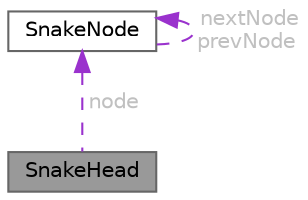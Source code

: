 digraph "SnakeHead"
{
 // LATEX_PDF_SIZE
  bgcolor="transparent";
  edge [fontname=Helvetica,fontsize=10,labelfontname=Helvetica,labelfontsize=10];
  node [fontname=Helvetica,fontsize=10,shape=box,height=0.2,width=0.4];
  Node1 [id="Node000001",label="SnakeHead",height=0.2,width=0.4,color="gray40", fillcolor="grey60", style="filled", fontcolor="black",tooltip="Represents the snake's head and direction of movement."];
  Node2 -> Node1 [id="edge1_Node000001_Node000002",dir="back",color="darkorchid3",style="dashed",tooltip=" ",label=" node",fontcolor="grey" ];
  Node2 [id="Node000002",label="SnakeNode",height=0.2,width=0.4,color="gray40", fillcolor="white", style="filled",URL="$struct_snake_node.html",tooltip="Represents a single node (segment) of the snake's body."];
  Node2 -> Node2 [id="edge2_Node000002_Node000002",dir="back",color="darkorchid3",style="dashed",tooltip=" ",label=" nextNode\nprevNode",fontcolor="grey" ];
}
